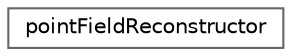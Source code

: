 digraph "Graphical Class Hierarchy"
{
 // LATEX_PDF_SIZE
  bgcolor="transparent";
  edge [fontname=Helvetica,fontsize=10,labelfontname=Helvetica,labelfontsize=10];
  node [fontname=Helvetica,fontsize=10,shape=box,height=0.2,width=0.4];
  rankdir="LR";
  Node0 [id="Node000000",label="pointFieldReconstructor",height=0.2,width=0.4,color="grey40", fillcolor="white", style="filled",URL="$classFoam_1_1pointFieldReconstructor.html",tooltip="Point field reconstructor."];
}
